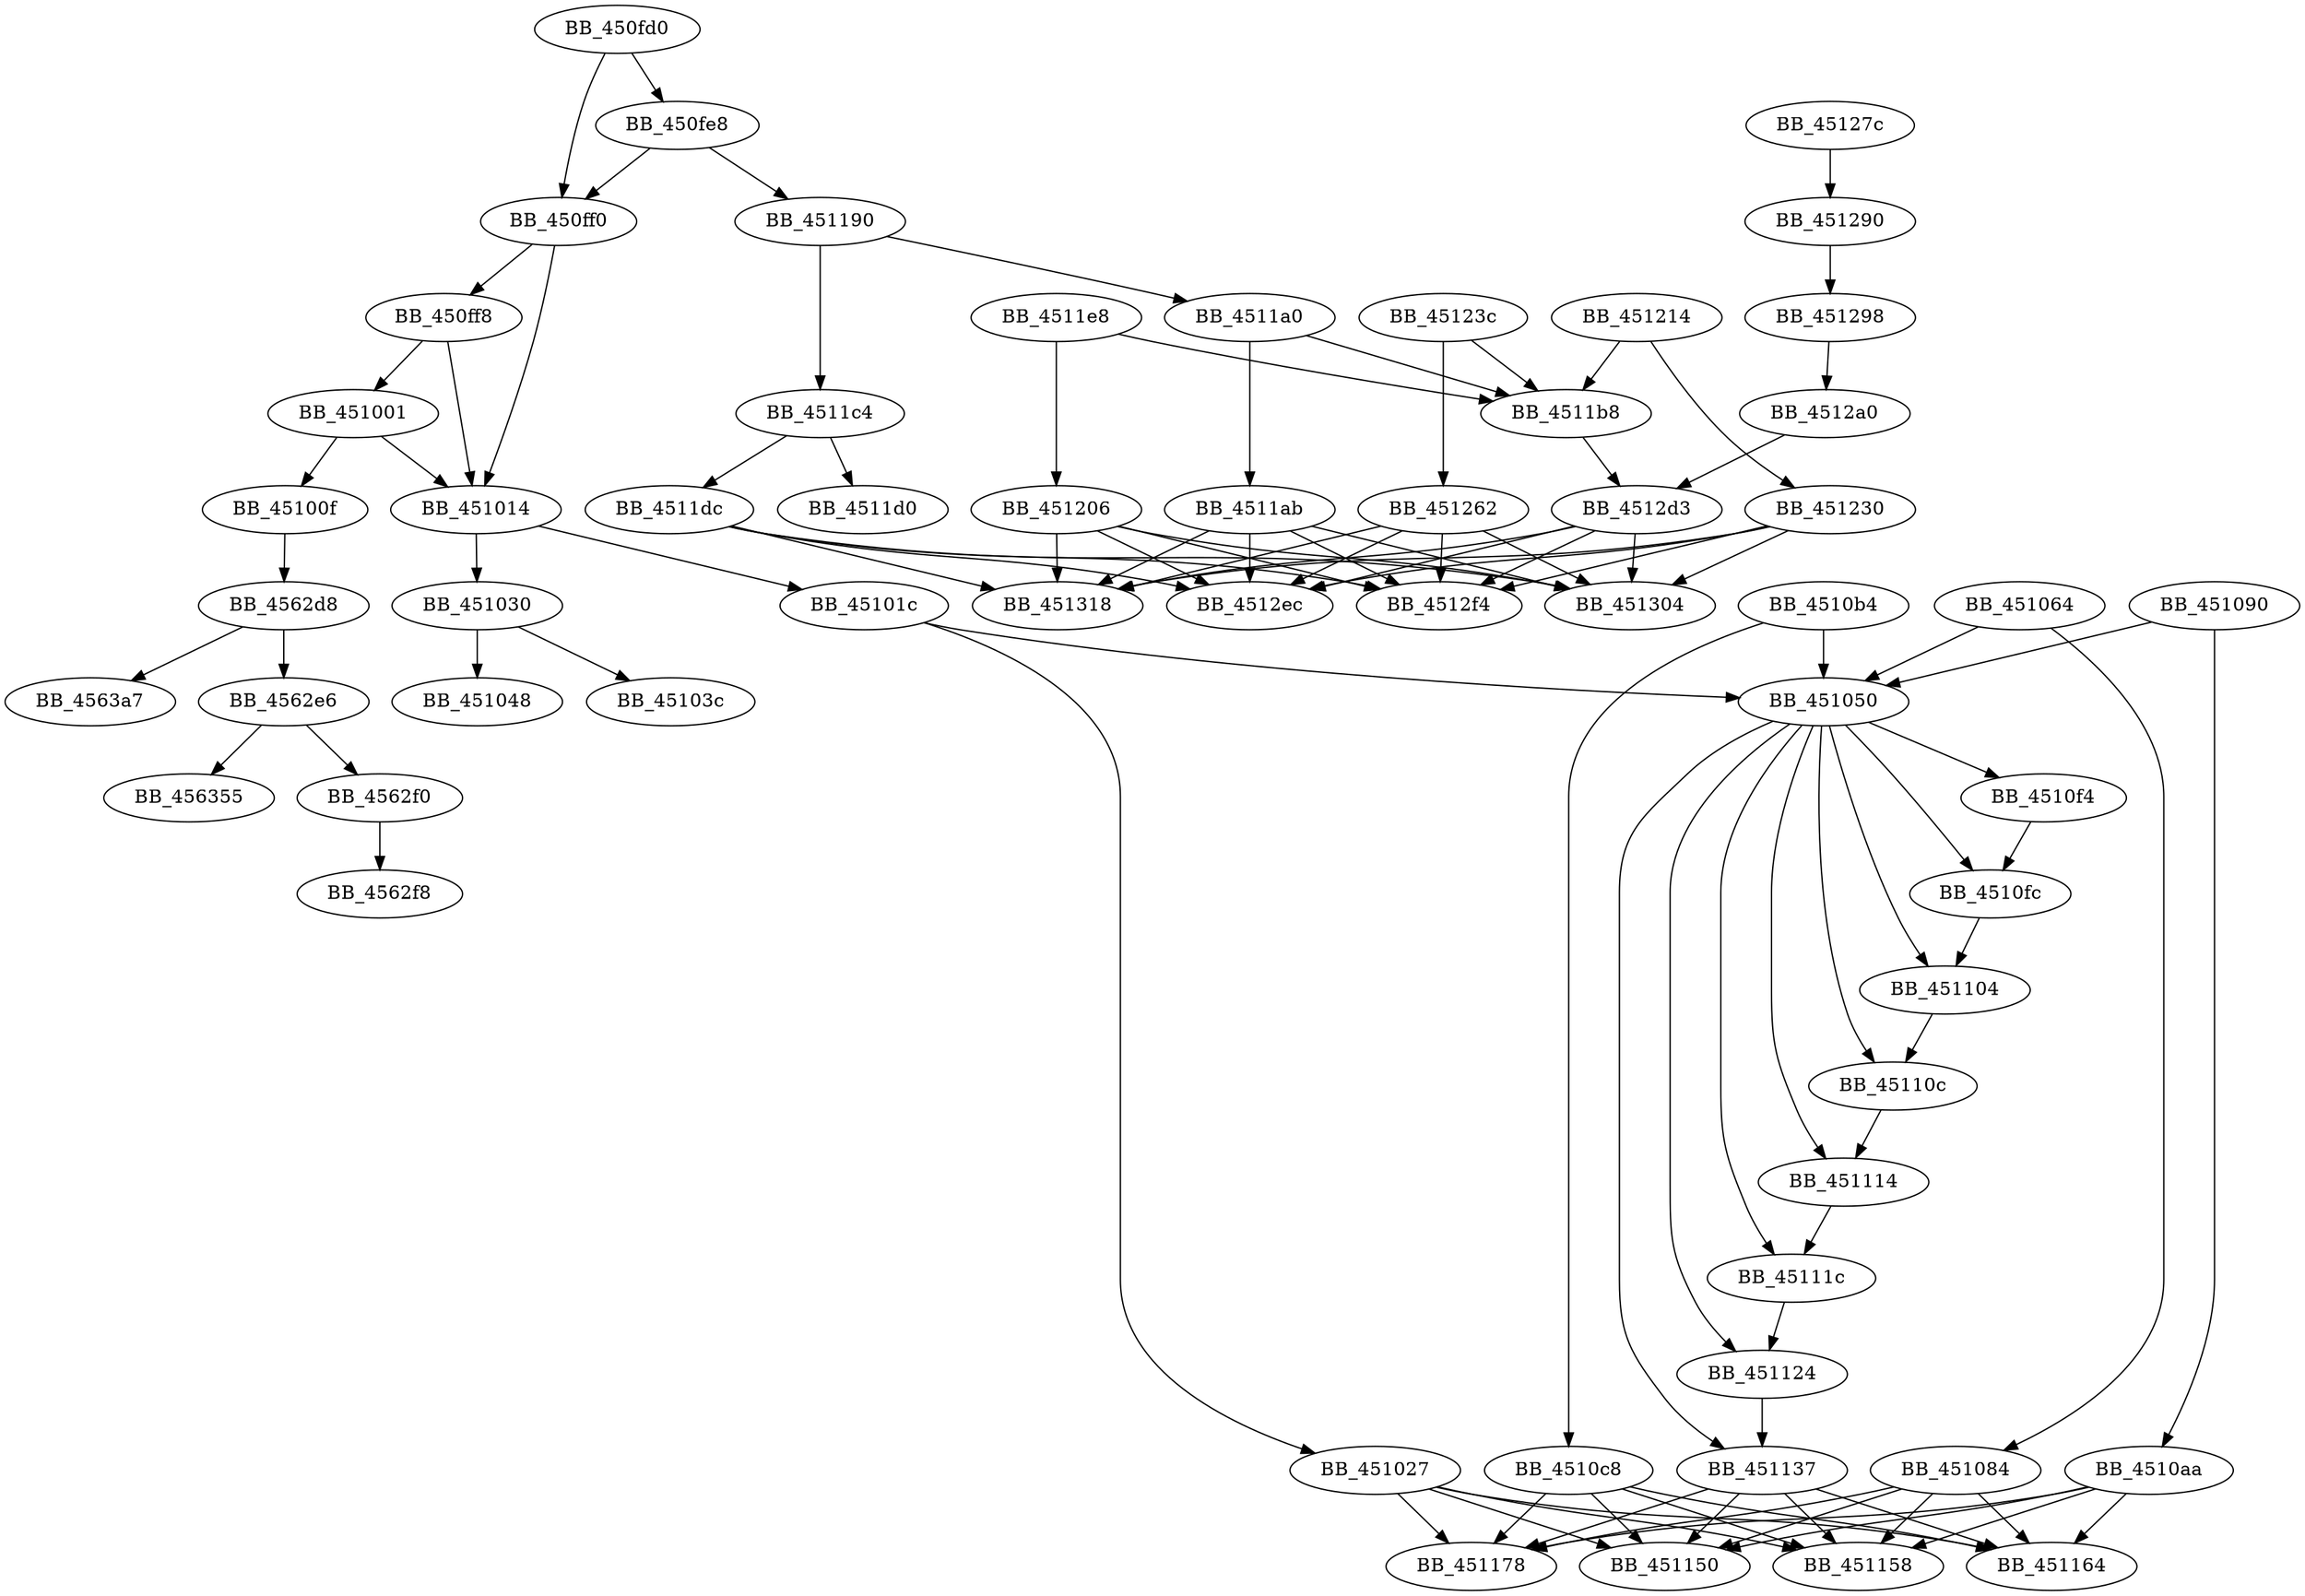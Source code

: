 DiGraph sub_450FD0{
BB_450fd0->BB_450fe8
BB_450fd0->BB_450ff0
BB_450fe8->BB_450ff0
BB_450fe8->BB_451190
BB_450ff0->BB_450ff8
BB_450ff0->BB_451014
BB_450ff8->BB_451001
BB_450ff8->BB_451014
BB_451001->BB_45100f
BB_451001->BB_451014
BB_45100f->BB_4562d8
BB_451014->BB_45101c
BB_451014->BB_451030
BB_45101c->BB_451027
BB_45101c->BB_451050
BB_451027->BB_451150
BB_451027->BB_451158
BB_451027->BB_451164
BB_451027->BB_451178
BB_451030->BB_45103c
BB_451030->BB_451048
BB_451050->BB_4510f4
BB_451050->BB_4510fc
BB_451050->BB_451104
BB_451050->BB_45110c
BB_451050->BB_451114
BB_451050->BB_45111c
BB_451050->BB_451124
BB_451050->BB_451137
BB_451064->BB_451050
BB_451064->BB_451084
BB_451084->BB_451150
BB_451084->BB_451158
BB_451084->BB_451164
BB_451084->BB_451178
BB_451090->BB_451050
BB_451090->BB_4510aa
BB_4510aa->BB_451150
BB_4510aa->BB_451158
BB_4510aa->BB_451164
BB_4510aa->BB_451178
BB_4510b4->BB_451050
BB_4510b4->BB_4510c8
BB_4510c8->BB_451150
BB_4510c8->BB_451158
BB_4510c8->BB_451164
BB_4510c8->BB_451178
BB_4510f4->BB_4510fc
BB_4510fc->BB_451104
BB_451104->BB_45110c
BB_45110c->BB_451114
BB_451114->BB_45111c
BB_45111c->BB_451124
BB_451124->BB_451137
BB_451137->BB_451150
BB_451137->BB_451158
BB_451137->BB_451164
BB_451137->BB_451178
BB_451190->BB_4511a0
BB_451190->BB_4511c4
BB_4511a0->BB_4511ab
BB_4511a0->BB_4511b8
BB_4511ab->BB_4512ec
BB_4511ab->BB_4512f4
BB_4511ab->BB_451304
BB_4511ab->BB_451318
BB_4511b8->BB_4512d3
BB_4511c4->BB_4511d0
BB_4511c4->BB_4511dc
BB_4511dc->BB_4512ec
BB_4511dc->BB_4512f4
BB_4511dc->BB_451304
BB_4511dc->BB_451318
BB_4511e8->BB_4511b8
BB_4511e8->BB_451206
BB_451206->BB_4512ec
BB_451206->BB_4512f4
BB_451206->BB_451304
BB_451206->BB_451318
BB_451214->BB_4511b8
BB_451214->BB_451230
BB_451230->BB_4512ec
BB_451230->BB_4512f4
BB_451230->BB_451304
BB_451230->BB_451318
BB_45123c->BB_4511b8
BB_45123c->BB_451262
BB_451262->BB_4512ec
BB_451262->BB_4512f4
BB_451262->BB_451304
BB_451262->BB_451318
BB_45127c->BB_451290
BB_451290->BB_451298
BB_451298->BB_4512a0
BB_4512a0->BB_4512d3
BB_4512d3->BB_4512ec
BB_4512d3->BB_4512f4
BB_4512d3->BB_451304
BB_4512d3->BB_451318
BB_4562d8->BB_4562e6
BB_4562d8->BB_4563a7
BB_4562e6->BB_4562f0
BB_4562e6->BB_456355
BB_4562f0->BB_4562f8
}
